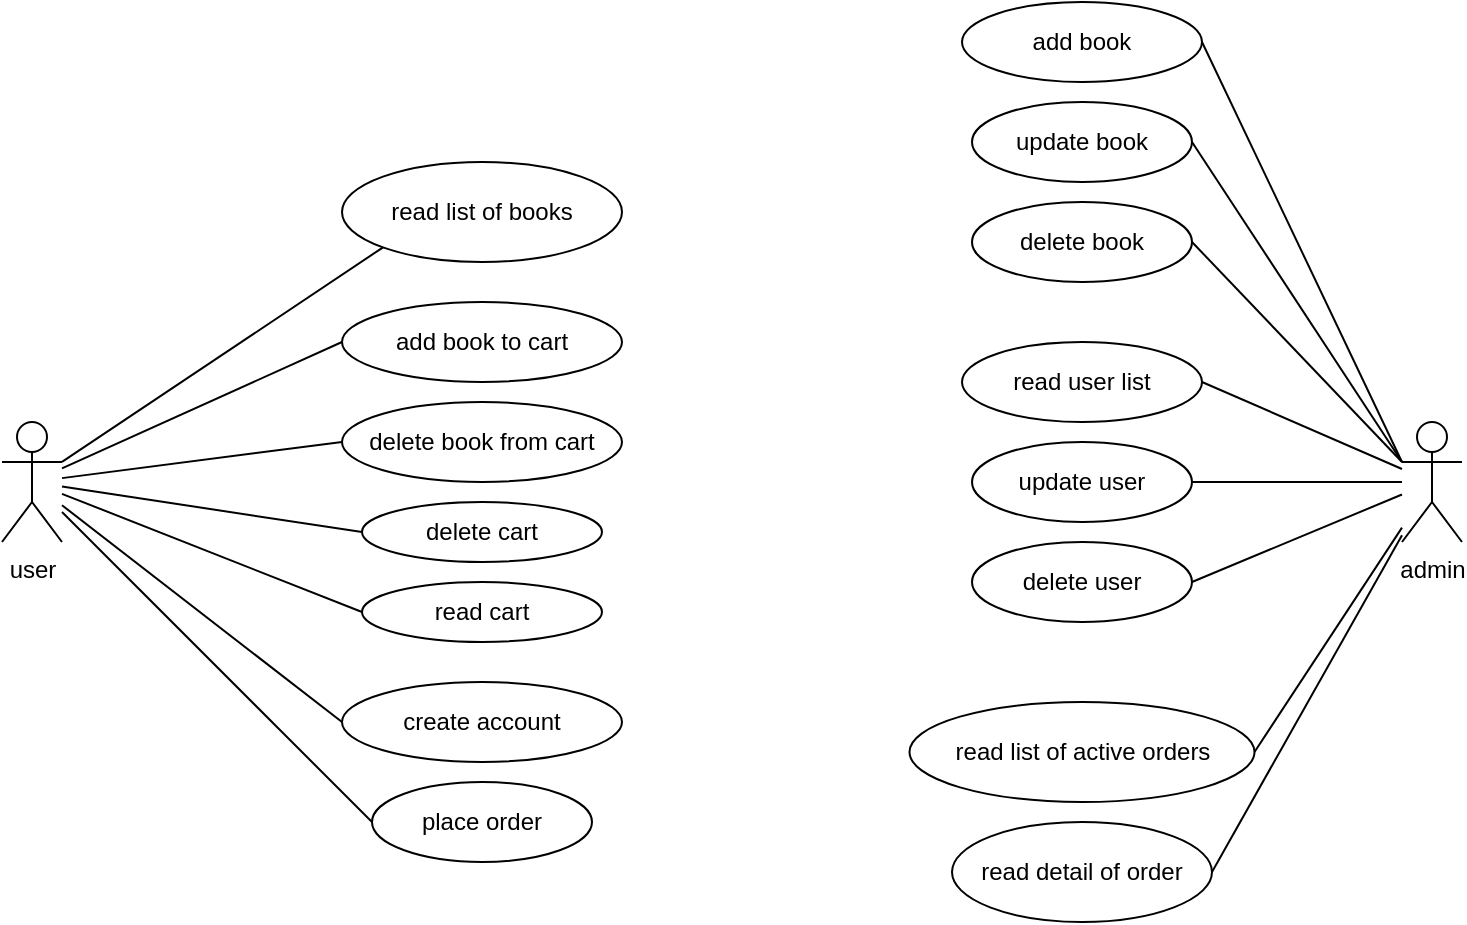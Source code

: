 <mxfile version="17.4.6" type="device" pages="6"><diagram id="p6M3HeZ20Xumou50NNSw" name="use_case"><mxGraphModel dx="964" dy="561" grid="1" gridSize="10" guides="1" tooltips="1" connect="1" arrows="1" fold="1" page="1" pageScale="1" pageWidth="827" pageHeight="1169" math="0" shadow="0"><root><mxCell id="0"/><mxCell id="1" parent="0"/><mxCell id="8j7JJ-SvfDeieT8oHg_x-1" value="user" style="shape=umlActor;verticalLabelPosition=bottom;verticalAlign=top;html=1;outlineConnect=0;" parent="1" vertex="1"><mxGeometry x="50" y="290" width="30" height="60" as="geometry"/></mxCell><mxCell id="8j7JJ-SvfDeieT8oHg_x-2" value="read list of books" style="ellipse;whiteSpace=wrap;html=1;" parent="1" vertex="1"><mxGeometry x="220" y="160" width="140" height="50" as="geometry"/></mxCell><mxCell id="8j7JJ-SvfDeieT8oHg_x-3" value="add book to cart" style="ellipse;whiteSpace=wrap;html=1;" parent="1" vertex="1"><mxGeometry x="220" y="230" width="140" height="40" as="geometry"/></mxCell><mxCell id="8j7JJ-SvfDeieT8oHg_x-4" value="delete book from cart" style="ellipse;whiteSpace=wrap;html=1;" parent="1" vertex="1"><mxGeometry x="220" y="280" width="140" height="40" as="geometry"/></mxCell><mxCell id="8j7JJ-SvfDeieT8oHg_x-5" value="read cart" style="ellipse;whiteSpace=wrap;html=1;" parent="1" vertex="1"><mxGeometry x="230" y="370" width="120" height="30" as="geometry"/></mxCell><mxCell id="8j7JJ-SvfDeieT8oHg_x-6" value="create account" style="ellipse;whiteSpace=wrap;html=1;" parent="1" vertex="1"><mxGeometry x="220" y="420" width="140" height="40" as="geometry"/></mxCell><mxCell id="8j7JJ-SvfDeieT8oHg_x-7" value="place order" style="ellipse;whiteSpace=wrap;html=1;" parent="1" vertex="1"><mxGeometry x="235" y="470" width="110" height="40" as="geometry"/></mxCell><mxCell id="8j7JJ-SvfDeieT8oHg_x-8" value="admin" style="shape=umlActor;verticalLabelPosition=bottom;verticalAlign=top;html=1;" parent="1" vertex="1"><mxGeometry x="750" y="290" width="30" height="60" as="geometry"/></mxCell><mxCell id="8j7JJ-SvfDeieT8oHg_x-9" value="add book" style="ellipse;whiteSpace=wrap;html=1;" parent="1" vertex="1"><mxGeometry x="530" y="80" width="120" height="40" as="geometry"/></mxCell><mxCell id="8j7JJ-SvfDeieT8oHg_x-10" value="update book" style="ellipse;whiteSpace=wrap;html=1;" parent="1" vertex="1"><mxGeometry x="535" y="130" width="110" height="40" as="geometry"/></mxCell><mxCell id="8j7JJ-SvfDeieT8oHg_x-11" value="delete book" style="ellipse;whiteSpace=wrap;html=1;" parent="1" vertex="1"><mxGeometry x="535" y="180" width="110" height="40" as="geometry"/></mxCell><mxCell id="8j7JJ-SvfDeieT8oHg_x-12" value="read user list" style="ellipse;whiteSpace=wrap;html=1;" parent="1" vertex="1"><mxGeometry x="530" y="250" width="120" height="40" as="geometry"/></mxCell><mxCell id="8j7JJ-SvfDeieT8oHg_x-13" value="update user" style="ellipse;whiteSpace=wrap;html=1;" parent="1" vertex="1"><mxGeometry x="535" y="300" width="110" height="40" as="geometry"/></mxCell><mxCell id="8j7JJ-SvfDeieT8oHg_x-14" value="delete user" style="ellipse;whiteSpace=wrap;html=1;" parent="1" vertex="1"><mxGeometry x="535" y="350" width="110" height="40" as="geometry"/></mxCell><mxCell id="8j7JJ-SvfDeieT8oHg_x-15" value="read list of active orders" style="ellipse;whiteSpace=wrap;html=1;" parent="1" vertex="1"><mxGeometry x="503.75" y="430" width="172.5" height="50" as="geometry"/></mxCell><mxCell id="8j7JJ-SvfDeieT8oHg_x-16" value="read detail of order" style="ellipse;whiteSpace=wrap;html=1;" parent="1" vertex="1"><mxGeometry x="525" y="490" width="130" height="50" as="geometry"/></mxCell><mxCell id="8j7JJ-SvfDeieT8oHg_x-17" value="" style="endArrow=none;html=1;rounded=0;entryX=0;entryY=1;entryDx=0;entryDy=0;" parent="1" source="8j7JJ-SvfDeieT8oHg_x-1" target="8j7JJ-SvfDeieT8oHg_x-2" edge="1"><mxGeometry width="50" height="50" relative="1" as="geometry"><mxPoint x="60" y="310" as="sourcePoint"/><mxPoint x="110" y="260" as="targetPoint"/></mxGeometry></mxCell><mxCell id="8j7JJ-SvfDeieT8oHg_x-18" value="" style="endArrow=none;html=1;rounded=0;entryX=0;entryY=0.5;entryDx=0;entryDy=0;" parent="1" source="8j7JJ-SvfDeieT8oHg_x-1" target="8j7JJ-SvfDeieT8oHg_x-3" edge="1"><mxGeometry width="50" height="50" relative="1" as="geometry"><mxPoint x="390" y="300" as="sourcePoint"/><mxPoint x="440" y="250" as="targetPoint"/></mxGeometry></mxCell><mxCell id="8j7JJ-SvfDeieT8oHg_x-19" value="" style="endArrow=none;html=1;rounded=0;entryX=0;entryY=0.5;entryDx=0;entryDy=0;" parent="1" source="8j7JJ-SvfDeieT8oHg_x-1" target="8j7JJ-SvfDeieT8oHg_x-4" edge="1"><mxGeometry width="50" height="50" relative="1" as="geometry"><mxPoint x="390" y="300" as="sourcePoint"/><mxPoint x="440" y="250" as="targetPoint"/></mxGeometry></mxCell><mxCell id="8j7JJ-SvfDeieT8oHg_x-20" value="" style="endArrow=none;html=1;rounded=0;exitX=0;exitY=0.5;exitDx=0;exitDy=0;" parent="1" source="8j7JJ-SvfDeieT8oHg_x-5" target="8j7JJ-SvfDeieT8oHg_x-1" edge="1"><mxGeometry width="50" height="50" relative="1" as="geometry"><mxPoint x="390" y="300" as="sourcePoint"/><mxPoint x="440" y="250" as="targetPoint"/></mxGeometry></mxCell><mxCell id="8j7JJ-SvfDeieT8oHg_x-21" value="" style="endArrow=none;html=1;rounded=0;entryX=0;entryY=0.5;entryDx=0;entryDy=0;" parent="1" source="8j7JJ-SvfDeieT8oHg_x-1" target="8j7JJ-SvfDeieT8oHg_x-6" edge="1"><mxGeometry width="50" height="50" relative="1" as="geometry"><mxPoint x="390" y="300" as="sourcePoint"/><mxPoint x="440" y="250" as="targetPoint"/></mxGeometry></mxCell><mxCell id="8j7JJ-SvfDeieT8oHg_x-22" value="" style="endArrow=none;html=1;rounded=0;exitX=0;exitY=0.5;exitDx=0;exitDy=0;" parent="1" source="8j7JJ-SvfDeieT8oHg_x-7" target="8j7JJ-SvfDeieT8oHg_x-1" edge="1"><mxGeometry width="50" height="50" relative="1" as="geometry"><mxPoint x="390" y="300" as="sourcePoint"/><mxPoint x="440" y="250" as="targetPoint"/></mxGeometry></mxCell><mxCell id="8j7JJ-SvfDeieT8oHg_x-23" value="" style="endArrow=none;html=1;rounded=0;entryX=1;entryY=0.5;entryDx=0;entryDy=0;exitX=0;exitY=0.333;exitDx=0;exitDy=0;exitPerimeter=0;" parent="1" source="8j7JJ-SvfDeieT8oHg_x-8" target="8j7JJ-SvfDeieT8oHg_x-9" edge="1"><mxGeometry width="50" height="50" relative="1" as="geometry"><mxPoint x="390" y="300" as="sourcePoint"/><mxPoint x="440" y="250" as="targetPoint"/></mxGeometry></mxCell><mxCell id="8j7JJ-SvfDeieT8oHg_x-24" value="" style="endArrow=none;html=1;rounded=0;entryX=1;entryY=0.5;entryDx=0;entryDy=0;" parent="1" target="8j7JJ-SvfDeieT8oHg_x-10" edge="1"><mxGeometry width="50" height="50" relative="1" as="geometry"><mxPoint x="750" y="310" as="sourcePoint"/><mxPoint x="440" y="250" as="targetPoint"/></mxGeometry></mxCell><mxCell id="8j7JJ-SvfDeieT8oHg_x-25" value="" style="endArrow=none;html=1;rounded=0;entryX=1;entryY=0.5;entryDx=0;entryDy=0;exitX=0;exitY=0.333;exitDx=0;exitDy=0;exitPerimeter=0;" parent="1" source="8j7JJ-SvfDeieT8oHg_x-8" target="8j7JJ-SvfDeieT8oHg_x-11" edge="1"><mxGeometry width="50" height="50" relative="1" as="geometry"><mxPoint x="390" y="300" as="sourcePoint"/><mxPoint x="440" y="250" as="targetPoint"/></mxGeometry></mxCell><mxCell id="8j7JJ-SvfDeieT8oHg_x-26" value="" style="endArrow=none;html=1;rounded=0;entryX=1;entryY=0.5;entryDx=0;entryDy=0;" parent="1" source="8j7JJ-SvfDeieT8oHg_x-8" target="8j7JJ-SvfDeieT8oHg_x-12" edge="1"><mxGeometry width="50" height="50" relative="1" as="geometry"><mxPoint x="390" y="300" as="sourcePoint"/><mxPoint x="440" y="250" as="targetPoint"/></mxGeometry></mxCell><mxCell id="8j7JJ-SvfDeieT8oHg_x-27" value="" style="endArrow=none;html=1;rounded=0;" parent="1" source="8j7JJ-SvfDeieT8oHg_x-8" target="8j7JJ-SvfDeieT8oHg_x-13" edge="1"><mxGeometry width="50" height="50" relative="1" as="geometry"><mxPoint x="390" y="300" as="sourcePoint"/><mxPoint x="440" y="250" as="targetPoint"/></mxGeometry></mxCell><mxCell id="8j7JJ-SvfDeieT8oHg_x-28" value="" style="endArrow=none;html=1;rounded=0;entryX=1;entryY=0.5;entryDx=0;entryDy=0;" parent="1" source="8j7JJ-SvfDeieT8oHg_x-8" target="8j7JJ-SvfDeieT8oHg_x-14" edge="1"><mxGeometry width="50" height="50" relative="1" as="geometry"><mxPoint x="390" y="300" as="sourcePoint"/><mxPoint x="440" y="250" as="targetPoint"/></mxGeometry></mxCell><mxCell id="8j7JJ-SvfDeieT8oHg_x-29" value="" style="endArrow=none;html=1;rounded=0;entryX=1;entryY=0.5;entryDx=0;entryDy=0;" parent="1" source="8j7JJ-SvfDeieT8oHg_x-8" target="8j7JJ-SvfDeieT8oHg_x-15" edge="1"><mxGeometry width="50" height="50" relative="1" as="geometry"><mxPoint x="390" y="300" as="sourcePoint"/><mxPoint x="440" y="250" as="targetPoint"/></mxGeometry></mxCell><mxCell id="8j7JJ-SvfDeieT8oHg_x-30" value="" style="endArrow=none;html=1;rounded=0;entryX=1;entryY=0.5;entryDx=0;entryDy=0;" parent="1" source="8j7JJ-SvfDeieT8oHg_x-8" target="8j7JJ-SvfDeieT8oHg_x-16" edge="1"><mxGeometry width="50" height="50" relative="1" as="geometry"><mxPoint x="390" y="300" as="sourcePoint"/><mxPoint x="440" y="250" as="targetPoint"/></mxGeometry></mxCell><mxCell id="8j7JJ-SvfDeieT8oHg_x-31" value="delete cart" style="ellipse;whiteSpace=wrap;html=1;" parent="1" vertex="1"><mxGeometry x="230" y="330" width="120" height="30" as="geometry"/></mxCell><mxCell id="8j7JJ-SvfDeieT8oHg_x-32" value="" style="endArrow=none;html=1;rounded=0;entryX=0;entryY=0.5;entryDx=0;entryDy=0;" parent="1" source="8j7JJ-SvfDeieT8oHg_x-1" target="8j7JJ-SvfDeieT8oHg_x-31" edge="1"><mxGeometry width="50" height="50" relative="1" as="geometry"><mxPoint x="100" y="440" as="sourcePoint"/><mxPoint x="440" y="350" as="targetPoint"/></mxGeometry></mxCell></root></mxGraphModel></diagram><diagram name="class_diag" id="hWx5HIGAb-r0LN3btVOT"><mxGraphModel dx="964" dy="1730" grid="1" gridSize="10" guides="1" tooltips="1" connect="1" arrows="1" fold="1" page="1" pageScale="1" pageWidth="827" pageHeight="1169" math="0" shadow="0"><root><mxCell id="0"/><mxCell id="1" parent="0"/><mxCell id="a4p7WbXrl9EhL-1Z1xq6-1" value="User" style="swimlane;fontStyle=1;align=center;verticalAlign=top;childLayout=stackLayout;horizontal=1;startSize=26;horizontalStack=0;resizeParent=1;resizeParentMax=0;resizeLast=0;collapsible=1;marginBottom=0;" parent="1" vertex="1"><mxGeometry x="70" y="610" width="160" height="210" as="geometry"/></mxCell><mxCell id="a4p7WbXrl9EhL-1Z1xq6-2" value="- idUser : int&#10;- login : String&#10;- password : String&#10;- name : String&#10;- firstName : String&#10;- email : String&#10;- tel : String&#10;- address : String" style="text;strokeColor=none;fillColor=none;align=left;verticalAlign=top;spacingLeft=4;spacingRight=4;overflow=hidden;rotatable=0;points=[[0,0.5],[1,0.5]];portConstraint=eastwest;" parent="a4p7WbXrl9EhL-1Z1xq6-1" vertex="1"><mxGeometry y="26" width="160" height="124" as="geometry"/></mxCell><mxCell id="a4p7WbXrl9EhL-1Z1xq6-3" value="" style="line;strokeWidth=1;fillColor=none;align=left;verticalAlign=middle;spacingTop=-1;spacingLeft=3;spacingRight=3;rotatable=0;labelPosition=right;points=[];portConstraint=eastwest;" parent="a4p7WbXrl9EhL-1Z1xq6-1" vertex="1"><mxGeometry y="150" width="160" height="8" as="geometry"/></mxCell><mxCell id="a4p7WbXrl9EhL-1Z1xq6-4" value="+ constructors&#10;+ getter &amp; setter&#10;+ toString()" style="text;strokeColor=none;fillColor=none;align=left;verticalAlign=top;spacingLeft=4;spacingRight=4;overflow=hidden;rotatable=0;points=[[0,0.5],[1,0.5]];portConstraint=eastwest;" parent="a4p7WbXrl9EhL-1Z1xq6-1" vertex="1"><mxGeometry y="158" width="160" height="52" as="geometry"/></mxCell><mxCell id="a4p7WbXrl9EhL-1Z1xq6-5" value="Book" style="swimlane;fontStyle=1;align=center;verticalAlign=top;childLayout=stackLayout;horizontal=1;startSize=26;horizontalStack=0;resizeParent=1;resizeParentMax=0;resizeLast=0;collapsible=1;marginBottom=0;" parent="1" vertex="1"><mxGeometry x="610" y="270" width="160" height="208" as="geometry"/></mxCell><mxCell id="a4p7WbXrl9EhL-1Z1xq6-6" value="- idBook : int&#10;- author : String&#10;- name : String&#10;- price : double&#10;- idCat1 : int&#10;- idCat2 : int&#10;- idCat3 : int" style="text;strokeColor=none;fillColor=none;align=left;verticalAlign=top;spacingLeft=4;spacingRight=4;overflow=hidden;rotatable=0;points=[[0,0.5],[1,0.5]];portConstraint=eastwest;" parent="a4p7WbXrl9EhL-1Z1xq6-5" vertex="1"><mxGeometry y="26" width="160" height="114" as="geometry"/></mxCell><mxCell id="a4p7WbXrl9EhL-1Z1xq6-7" value="" style="line;strokeWidth=1;fillColor=none;align=left;verticalAlign=middle;spacingTop=-1;spacingLeft=3;spacingRight=3;rotatable=0;labelPosition=right;points=[];portConstraint=eastwest;" parent="a4p7WbXrl9EhL-1Z1xq6-5" vertex="1"><mxGeometry y="140" width="160" height="8" as="geometry"/></mxCell><mxCell id="a4p7WbXrl9EhL-1Z1xq6-8" value="+ constructors&#10;+ getter &amp; setter&#10;+ toString()" style="text;strokeColor=none;fillColor=none;align=left;verticalAlign=top;spacingLeft=4;spacingRight=4;overflow=hidden;rotatable=0;points=[[0,0.5],[1,0.5]];portConstraint=eastwest;" parent="a4p7WbXrl9EhL-1Z1xq6-5" vertex="1"><mxGeometry y="148" width="160" height="60" as="geometry"/></mxCell><mxCell id="a4p7WbXrl9EhL-1Z1xq6-9" value="Order" style="swimlane;fontStyle=1;align=center;verticalAlign=top;childLayout=stackLayout;horizontal=1;startSize=26;horizontalStack=0;resizeParent=1;resizeParentMax=0;resizeLast=0;collapsible=1;marginBottom=0;" parent="1" vertex="1"><mxGeometry x="40" y="90" width="160" height="170" as="geometry"/></mxCell><mxCell id="a4p7WbXrl9EhL-1Z1xq6-10" value="- idOrder : int&#10;- amount : double&#10;- date : date&#10;- idUser : int" style="text;strokeColor=none;fillColor=none;align=left;verticalAlign=top;spacingLeft=4;spacingRight=4;overflow=hidden;rotatable=0;points=[[0,0.5],[1,0.5]];portConstraint=eastwest;" parent="a4p7WbXrl9EhL-1Z1xq6-9" vertex="1"><mxGeometry y="26" width="160" height="74" as="geometry"/></mxCell><mxCell id="a4p7WbXrl9EhL-1Z1xq6-11" value="" style="line;strokeWidth=1;fillColor=none;align=left;verticalAlign=middle;spacingTop=-1;spacingLeft=3;spacingRight=3;rotatable=0;labelPosition=right;points=[];portConstraint=eastwest;" parent="a4p7WbXrl9EhL-1Z1xq6-9" vertex="1"><mxGeometry y="100" width="160" height="8" as="geometry"/></mxCell><mxCell id="a4p7WbXrl9EhL-1Z1xq6-12" value="+ constructors&#10;+ getter &amp; setter&#10;+ toString()" style="text;strokeColor=none;fillColor=none;align=left;verticalAlign=top;spacingLeft=4;spacingRight=4;overflow=hidden;rotatable=0;points=[[0,0.5],[1,0.5]];portConstraint=eastwest;" parent="a4p7WbXrl9EhL-1Z1xq6-9" vertex="1"><mxGeometry y="108" width="160" height="62" as="geometry"/></mxCell><mxCell id="a4p7WbXrl9EhL-1Z1xq6-13" value="Category" style="swimlane;fontStyle=1;align=center;verticalAlign=top;childLayout=stackLayout;horizontal=1;startSize=26;horizontalStack=0;resizeParent=1;resizeParentMax=0;resizeLast=0;collapsible=1;marginBottom=0;" parent="1" vertex="1"><mxGeometry x="590" y="-48" width="160" height="138" as="geometry"/></mxCell><mxCell id="a4p7WbXrl9EhL-1Z1xq6-14" value="- idCat : int&#10;- name : String" style="text;strokeColor=none;fillColor=none;align=left;verticalAlign=top;spacingLeft=4;spacingRight=4;overflow=hidden;rotatable=0;points=[[0,0.5],[1,0.5]];portConstraint=eastwest;" parent="a4p7WbXrl9EhL-1Z1xq6-13" vertex="1"><mxGeometry y="26" width="160" height="54" as="geometry"/></mxCell><mxCell id="a4p7WbXrl9EhL-1Z1xq6-15" value="" style="line;strokeWidth=1;fillColor=none;align=left;verticalAlign=middle;spacingTop=-1;spacingLeft=3;spacingRight=3;rotatable=0;labelPosition=right;points=[];portConstraint=eastwest;" parent="a4p7WbXrl9EhL-1Z1xq6-13" vertex="1"><mxGeometry y="80" width="160" height="8" as="geometry"/></mxCell><mxCell id="a4p7WbXrl9EhL-1Z1xq6-16" value="+ constructors&#10;+ getter &amp; setter&#10;+ toString()" style="text;strokeColor=none;fillColor=none;align=left;verticalAlign=top;spacingLeft=4;spacingRight=4;overflow=hidden;rotatable=0;points=[[0,0.5],[1,0.5]];portConstraint=eastwest;" parent="a4p7WbXrl9EhL-1Z1xq6-13" vertex="1"><mxGeometry y="88" width="160" height="50" as="geometry"/></mxCell><mxCell id="a4p7WbXrl9EhL-1Z1xq6-18" value="BookShopImpl" style="swimlane;fontStyle=1;align=center;verticalAlign=top;childLayout=stackLayout;horizontal=1;startSize=26;horizontalStack=0;resizeParent=1;resizeParentMax=0;resizeLast=0;collapsible=1;marginBottom=0;" parent="1" vertex="1"><mxGeometry x="510" y="563" width="290" height="270" as="geometry"/></mxCell><mxCell id="a4p7WbXrl9EhL-1Z1xq6-19" value="- cart : HashMap&lt;Integer, Book&gt; &#10;- BookDao :  Dao&lt;Book&gt;&#10;- userDao : Dao&lt;User&gt;&#10;- categoryDao : Dao&lt;Category&gt;&#10;- orderDao : Dao&lt;Order&gt;" style="text;strokeColor=none;fillColor=none;align=left;verticalAlign=top;spacingLeft=4;spacingRight=4;overflow=hidden;rotatable=0;points=[[0,0.5],[1,0.5]];portConstraint=eastwest;" parent="a4p7WbXrl9EhL-1Z1xq6-18" vertex="1"><mxGeometry y="26" width="290" height="84" as="geometry"/></mxCell><mxCell id="a4p7WbXrl9EhL-1Z1xq6-20" value="" style="line;strokeWidth=1;fillColor=none;align=left;verticalAlign=middle;spacingTop=-1;spacingLeft=3;spacingRight=3;rotatable=0;labelPosition=right;points=[];portConstraint=eastwest;" parent="a4p7WbXrl9EhL-1Z1xq6-18" vertex="1"><mxGeometry y="110" width="290" height="8" as="geometry"/></mxCell><mxCell id="a4p7WbXrl9EhL-1Z1xq6-21" value="+ addToCart(Book book) : void&#10;+ removeFromCart(int id) : void&#10;+ pay(int idUser) : boolean&#10;+ getCart() : ArrayList&lt;Book&gt;&#10;+ readBooks() : ArrayList&lt;Book&gt;&#10;+ getBookById(int id) : Book&#10;+ readCategories() : ArrayList&lt;Category&gt;&#10;+ readBooksByCatId(int idCat) : ArrayList&lt;Book&gt;&#10;&#10;" style="text;strokeColor=none;fillColor=none;align=left;verticalAlign=top;spacingLeft=4;spacingRight=4;overflow=hidden;rotatable=0;points=[[0,0.5],[1,0.5]];portConstraint=eastwest;" parent="a4p7WbXrl9EhL-1Z1xq6-18" vertex="1"><mxGeometry y="118" width="290" height="152" as="geometry"/></mxCell><mxCell id="a4p7WbXrl9EhL-1Z1xq6-22" value="Admin" style="swimlane;fontStyle=1;align=center;verticalAlign=top;childLayout=stackLayout;horizontal=1;startSize=26;horizontalStack=0;resizeParent=1;resizeParentMax=0;resizeLast=0;collapsible=1;marginBottom=0;" parent="1" vertex="1"><mxGeometry x="230" y="380" width="160" height="130" as="geometry"/></mxCell><mxCell id="a4p7WbXrl9EhL-1Z1xq6-23" value="(field)" style="text;strokeColor=none;fillColor=none;align=left;verticalAlign=top;spacingLeft=4;spacingRight=4;overflow=hidden;rotatable=0;points=[[0,0.5],[1,0.5]];portConstraint=eastwest;" parent="a4p7WbXrl9EhL-1Z1xq6-22" vertex="1"><mxGeometry y="26" width="160" height="34" as="geometry"/></mxCell><mxCell id="a4p7WbXrl9EhL-1Z1xq6-24" value="" style="line;strokeWidth=1;fillColor=none;align=left;verticalAlign=middle;spacingTop=-1;spacingLeft=3;spacingRight=3;rotatable=0;labelPosition=right;points=[];portConstraint=eastwest;" parent="a4p7WbXrl9EhL-1Z1xq6-22" vertex="1"><mxGeometry y="60" width="160" height="8" as="geometry"/></mxCell><mxCell id="a4p7WbXrl9EhL-1Z1xq6-25" value="+ constructors&#10;+ getter &amp; setter&#10;+ toString()" style="text;strokeColor=none;fillColor=none;align=left;verticalAlign=top;spacingLeft=4;spacingRight=4;overflow=hidden;rotatable=0;points=[[0,0.5],[1,0.5]];portConstraint=eastwest;" parent="a4p7WbXrl9EhL-1Z1xq6-22" vertex="1"><mxGeometry y="68" width="160" height="62" as="geometry"/></mxCell><mxCell id="a4p7WbXrl9EhL-1Z1xq6-30" value="OrderDetail" style="swimlane;fontStyle=1;align=center;verticalAlign=top;childLayout=stackLayout;horizontal=1;startSize=26;horizontalStack=0;resizeParent=1;resizeParentMax=0;resizeLast=0;collapsible=1;marginBottom=0;" parent="1" vertex="1"><mxGeometry x="340" y="10" width="160" height="220" as="geometry"/></mxCell><mxCell id="a4p7WbXrl9EhL-1Z1xq6-31" value="- idOrder : int&#10;- idUser : int &#10;- idBook : int&#10;- bookName : String&#10;- qty : int&#10;- date : date&#10;- unitaryPrice : double&#10;- amount : double" style="text;strokeColor=none;fillColor=none;align=left;verticalAlign=top;spacingLeft=4;spacingRight=4;overflow=hidden;rotatable=0;points=[[0,0.5],[1,0.5]];portConstraint=eastwest;" parent="a4p7WbXrl9EhL-1Z1xq6-30" vertex="1"><mxGeometry y="26" width="160" height="134" as="geometry"/></mxCell><mxCell id="a4p7WbXrl9EhL-1Z1xq6-32" value="" style="line;strokeWidth=1;fillColor=none;align=left;verticalAlign=middle;spacingTop=-1;spacingLeft=3;spacingRight=3;rotatable=0;labelPosition=right;points=[];portConstraint=eastwest;" parent="a4p7WbXrl9EhL-1Z1xq6-30" vertex="1"><mxGeometry y="160" width="160" height="8" as="geometry"/></mxCell><mxCell id="a4p7WbXrl9EhL-1Z1xq6-33" value="+ constructors&#10;+ getter &amp; setter&#10;+ toString()" style="text;strokeColor=none;fillColor=none;align=left;verticalAlign=top;spacingLeft=4;spacingRight=4;overflow=hidden;rotatable=0;points=[[0,0.5],[1,0.5]];portConstraint=eastwest;" parent="a4p7WbXrl9EhL-1Z1xq6-30" vertex="1"><mxGeometry y="168" width="160" height="52" as="geometry"/></mxCell><mxCell id="a4p7WbXrl9EhL-1Z1xq6-37" value="" style="endArrow=block;endSize=16;endFill=0;html=1;rounded=0;entryX=0.75;entryY=0;entryDx=0;entryDy=0;exitX=0.58;exitY=1.077;exitDx=0;exitDy=0;exitPerimeter=0;" parent="1" source="a4p7WbXrl9EhL-1Z1xq6-25" target="a4p7WbXrl9EhL-1Z1xq6-1" edge="1"><mxGeometry x="-0.007" y="114" width="160" relative="1" as="geometry"><mxPoint x="350" y="550" as="sourcePoint"/><mxPoint x="490" y="500" as="targetPoint"/><mxPoint as="offset"/></mxGeometry></mxCell><mxCell id="a4p7WbXrl9EhL-1Z1xq6-39" value="" style="endArrow=open;html=1;endSize=12;startArrow=diamondThin;startSize=14;startFill=0;edgeStyle=orthogonalEdgeStyle;rounded=0;exitX=0.507;exitY=1.01;exitDx=0;exitDy=0;exitPerimeter=0;entryX=0.5;entryY=0;entryDx=0;entryDy=0;" parent="1" source="a4p7WbXrl9EhL-1Z1xq6-12" target="a4p7WbXrl9EhL-1Z1xq6-1" edge="1"><mxGeometry x="-0.032" y="139" relative="1" as="geometry"><mxPoint x="120" y="330" as="sourcePoint"/><mxPoint x="160" y="380" as="targetPoint"/><Array as="points"><mxPoint x="121" y="380"/><mxPoint x="150" y="380"/></Array><mxPoint x="139" y="-139" as="offset"/></mxGeometry></mxCell><mxCell id="a4p7WbXrl9EhL-1Z1xq6-40" value="0..n" style="edgeLabel;resizable=0;html=1;align=left;verticalAlign=top;" parent="a4p7WbXrl9EhL-1Z1xq6-39" connectable="0" vertex="1"><mxGeometry x="-1" relative="1" as="geometry"><mxPoint x="9" y="9" as="offset"/></mxGeometry></mxCell><mxCell id="a4p7WbXrl9EhL-1Z1xq6-41" value="1" style="edgeLabel;resizable=0;html=1;align=right;verticalAlign=top;" parent="a4p7WbXrl9EhL-1Z1xq6-39" connectable="0" vertex="1"><mxGeometry x="1" relative="1" as="geometry"><mxPoint x="-10" y="-30" as="offset"/></mxGeometry></mxCell><mxCell id="eRQmLOtUDATyaEr2na_z-2" value="" style="endArrow=open;html=1;endSize=12;startArrow=diamondThin;startSize=14;startFill=0;edgeStyle=orthogonalEdgeStyle;rounded=0;exitX=1.013;exitY=0.605;exitDx=0;exitDy=0;exitPerimeter=0;entryX=0.006;entryY=0.053;entryDx=0;entryDy=0;entryPerimeter=0;" parent="1" source="a4p7WbXrl9EhL-1Z1xq6-2" target="a4p7WbXrl9EhL-1Z1xq6-18" edge="1"><mxGeometry relative="1" as="geometry"><mxPoint x="390" y="754.5" as="sourcePoint"/><mxPoint x="520" y="754.5" as="targetPoint"/></mxGeometry></mxCell><mxCell id="eRQmLOtUDATyaEr2na_z-3" value="0..n" style="edgeLabel;resizable=0;html=1;align=left;verticalAlign=top;" parent="eRQmLOtUDATyaEr2na_z-2" connectable="0" vertex="1"><mxGeometry x="-1" relative="1" as="geometry"/></mxCell><mxCell id="eRQmLOtUDATyaEr2na_z-4" value="1" style="edgeLabel;resizable=0;html=1;align=right;verticalAlign=top;" parent="eRQmLOtUDATyaEr2na_z-2" connectable="0" vertex="1"><mxGeometry x="1" relative="1" as="geometry"><mxPoint x="-11" y="7" as="offset"/></mxGeometry></mxCell><mxCell id="eRQmLOtUDATyaEr2na_z-5" value="" style="endArrow=open;html=1;endSize=12;startArrow=diamondThin;startSize=14;startFill=0;edgeStyle=orthogonalEdgeStyle;rounded=0;exitX=0;exitY=0.063;exitDx=0;exitDy=0;exitPerimeter=0;entryX=1.012;entryY=0.114;entryDx=0;entryDy=0;entryPerimeter=0;" parent="1" source="a4p7WbXrl9EhL-1Z1xq6-30" target="a4p7WbXrl9EhL-1Z1xq6-9" edge="1"><mxGeometry relative="1" as="geometry"><mxPoint x="220" y="300" as="sourcePoint"/><mxPoint x="350" y="300" as="targetPoint"/></mxGeometry></mxCell><mxCell id="eRQmLOtUDATyaEr2na_z-6" value="1" style="edgeLabel;resizable=0;html=1;align=left;verticalAlign=top;" parent="eRQmLOtUDATyaEr2na_z-5" connectable="0" vertex="1"><mxGeometry x="-1" relative="1" as="geometry"><mxPoint x="-20" y="6" as="offset"/></mxGeometry></mxCell><mxCell id="eRQmLOtUDATyaEr2na_z-7" value="1" style="edgeLabel;resizable=0;html=1;align=right;verticalAlign=top;" parent="eRQmLOtUDATyaEr2na_z-5" connectable="0" vertex="1"><mxGeometry x="1" relative="1" as="geometry"><mxPoint x="19" as="offset"/></mxGeometry></mxCell><mxCell id="eRQmLOtUDATyaEr2na_z-8" value="" style="endArrow=open;html=1;endSize=12;startArrow=diamondThin;startSize=14;startFill=0;edgeStyle=orthogonalEdgeStyle;rounded=0;exitX=0.573;exitY=0.988;exitDx=0;exitDy=0;exitPerimeter=0;" parent="1" source="a4p7WbXrl9EhL-1Z1xq6-16" target="a4p7WbXrl9EhL-1Z1xq6-5" edge="1"><mxGeometry relative="1" as="geometry"><mxPoint x="980" y="570" as="sourcePoint"/><mxPoint x="1110" y="570" as="targetPoint"/><Array as="points"><mxPoint x="682" y="230"/><mxPoint x="682" y="230"/></Array></mxGeometry></mxCell><mxCell id="eRQmLOtUDATyaEr2na_z-9" value="0..n" style="edgeLabel;resizable=0;html=1;align=left;verticalAlign=top;" parent="eRQmLOtUDATyaEr2na_z-8" connectable="0" vertex="1"><mxGeometry x="-1" relative="1" as="geometry"><mxPoint x="8" y="13" as="offset"/></mxGeometry></mxCell><mxCell id="eRQmLOtUDATyaEr2na_z-10" value="1" style="edgeLabel;resizable=0;html=1;align=right;verticalAlign=top;" parent="eRQmLOtUDATyaEr2na_z-8" connectable="0" vertex="1"><mxGeometry x="1" relative="1" as="geometry"><mxPoint x="-10" y="-30" as="offset"/></mxGeometry></mxCell><mxCell id="3rodCHIrzTAaYV5a84iL-1" value="" style="endArrow=open;html=1;endSize=12;startArrow=diamondThin;startSize=14;startFill=0;edgeStyle=orthogonalEdgeStyle;rounded=0;exitX=0.008;exitY=0.061;exitDx=0;exitDy=0;exitPerimeter=0;" parent="1" source="a4p7WbXrl9EhL-1Z1xq6-5" target="a4p7WbXrl9EhL-1Z1xq6-12" edge="1"><mxGeometry x="-0.032" y="139" relative="1" as="geometry"><mxPoint x="131.12" y="270.62" as="sourcePoint"/><mxPoint x="170" y="390" as="targetPoint"/><Array as="points"><mxPoint x="170" y="282"/></Array><mxPoint x="139" y="-139" as="offset"/></mxGeometry></mxCell><mxCell id="3rodCHIrzTAaYV5a84iL-2" value="0..n" style="edgeLabel;resizable=0;html=1;align=left;verticalAlign=top;" parent="3rodCHIrzTAaYV5a84iL-1" connectable="0" vertex="1"><mxGeometry x="-1" relative="1" as="geometry"><mxPoint x="-39" y="-30" as="offset"/></mxGeometry></mxCell><mxCell id="3rodCHIrzTAaYV5a84iL-3" value="1" style="edgeLabel;resizable=0;html=1;align=right;verticalAlign=top;" parent="3rodCHIrzTAaYV5a84iL-1" connectable="0" vertex="1"><mxGeometry x="1" relative="1" as="geometry"><mxPoint x="20" y="10" as="offset"/></mxGeometry></mxCell></root></mxGraphModel></diagram><diagram name="seq_diag" id="IUDwsJRXQy4A4uPJ3SbT"><mxGraphModel dx="1038" dy="579" grid="1" gridSize="10" guides="1" tooltips="1" connect="1" arrows="1" fold="1" page="1" pageScale="1" pageWidth="827" pageHeight="1169" math="0" shadow="0"><root><mxCell id="0"/><mxCell id="1" parent="0"/><mxCell id="yoSdWYUa5cGi6zXtCH15-2" value="customer" style="shape=umlLifeline;participant=umlActor;perimeter=lifelinePerimeter;whiteSpace=wrap;html=1;container=1;collapsible=0;recursiveResize=0;verticalAlign=top;spacingTop=36;outlineConnect=0;" parent="1" vertex="1"><mxGeometry x="180" y="40" width="20" height="330" as="geometry"/></mxCell><mxCell id="yoSdWYUa5cGi6zXtCH15-3" value="SI" style="shape=umlLifeline;perimeter=lifelinePerimeter;whiteSpace=wrap;html=1;container=1;collapsible=0;recursiveResize=0;outlineConnect=0;" parent="1" vertex="1"><mxGeometry x="460" y="40" width="100" height="330" as="geometry"/></mxCell><mxCell id="vWcw6luRJFHPvwSUGu76-1" value="" style="html=1;points=[];perimeter=orthogonalPerimeter;" parent="yoSdWYUa5cGi6zXtCH15-3" vertex="1"><mxGeometry x="45" y="80" width="10" height="230" as="geometry"/></mxCell><mxCell id="vWcw6luRJFHPvwSUGu76-4" value="" style="html=1;points=[];perimeter=orthogonalPerimeter;" parent="yoSdWYUa5cGi6zXtCH15-3" vertex="1"><mxGeometry x="55" y="110" width="10" height="40" as="geometry"/></mxCell><mxCell id="vWcw6luRJFHPvwSUGu76-5" value="2. vérification de l'absence d'existence des infos en DB" style="edgeStyle=orthogonalEdgeStyle;html=1;align=left;spacingLeft=2;endArrow=block;rounded=0;entryX=1;entryY=0;" parent="yoSdWYUa5cGi6zXtCH15-3" target="vWcw6luRJFHPvwSUGu76-4" edge="1"><mxGeometry relative="1" as="geometry"><mxPoint x="60" y="90" as="sourcePoint"/><Array as="points"><mxPoint x="90" y="90"/></Array></mxGeometry></mxCell><mxCell id="vWcw6luRJFHPvwSUGu76-9" value="" style="html=1;points=[];perimeter=orthogonalPerimeter;" parent="yoSdWYUa5cGi6zXtCH15-3" vertex="1"><mxGeometry x="55" y="180" width="10" height="40" as="geometry"/></mxCell><mxCell id="vWcw6luRJFHPvwSUGu76-10" value="3. Validation des infos" style="edgeStyle=orthogonalEdgeStyle;html=1;align=left;spacingLeft=2;endArrow=block;rounded=0;entryX=1;entryY=0;" parent="yoSdWYUa5cGi6zXtCH15-3" target="vWcw6luRJFHPvwSUGu76-9" edge="1"><mxGeometry relative="1" as="geometry"><mxPoint x="60" y="160" as="sourcePoint"/><Array as="points"><mxPoint x="90" y="160"/></Array></mxGeometry></mxCell><mxCell id="vWcw6luRJFHPvwSUGu76-11" value="" style="html=1;points=[];perimeter=orthogonalPerimeter;" parent="yoSdWYUa5cGi6zXtCH15-3" vertex="1"><mxGeometry x="55" y="260" width="10" height="40" as="geometry"/></mxCell><mxCell id="vWcw6luRJFHPvwSUGu76-12" value="4. Création du compte" style="edgeStyle=orthogonalEdgeStyle;html=1;align=left;spacingLeft=2;endArrow=block;rounded=0;entryX=1;entryY=0;" parent="yoSdWYUa5cGi6zXtCH15-3" target="vWcw6luRJFHPvwSUGu76-11" edge="1"><mxGeometry relative="1" as="geometry"><mxPoint x="60" y="240" as="sourcePoint"/><Array as="points"><mxPoint x="90" y="240"/></Array></mxGeometry></mxCell><mxCell id="vWcw6luRJFHPvwSUGu76-2" value="1. Création du compte" style="html=1;verticalAlign=bottom;endArrow=block;entryX=0;entryY=0;rounded=0;" parent="1" source="yoSdWYUa5cGi6zXtCH15-2" target="vWcw6luRJFHPvwSUGu76-1" edge="1"><mxGeometry relative="1" as="geometry"><mxPoint x="440" y="120" as="sourcePoint"/></mxGeometry></mxCell><mxCell id="vWcw6luRJFHPvwSUGu76-3" value="5. Le compte a bien été créé" style="html=1;verticalAlign=bottom;endArrow=open;dashed=1;endSize=8;exitX=0;exitY=0.95;rounded=0;" parent="1" source="vWcw6luRJFHPvwSUGu76-1" target="yoSdWYUa5cGi6zXtCH15-2" edge="1"><mxGeometry relative="1" as="geometry"><mxPoint x="440" y="196" as="targetPoint"/></mxGeometry></mxCell><mxCell id="vWcw6luRJFHPvwSUGu76-13" value="customer" style="shape=umlLifeline;participant=umlActor;perimeter=lifelinePerimeter;whiteSpace=wrap;html=1;container=1;collapsible=0;recursiveResize=0;verticalAlign=top;spacingTop=36;outlineConnect=0;" parent="1" vertex="1"><mxGeometry x="190" y="480" width="20" height="630" as="geometry"/></mxCell><mxCell id="vWcw6luRJFHPvwSUGu76-14" value="SI" style="shape=umlLifeline;perimeter=lifelinePerimeter;whiteSpace=wrap;html=1;container=1;collapsible=0;recursiveResize=0;outlineConnect=0;" parent="1" vertex="1"><mxGeometry x="470" y="480" width="100" height="630" as="geometry"/></mxCell><mxCell id="vWcw6luRJFHPvwSUGu76-15" value="" style="html=1;points=[];perimeter=orthogonalPerimeter;" parent="vWcw6luRJFHPvwSUGu76-14" vertex="1"><mxGeometry x="45" y="80" width="10" height="70" as="geometry"/></mxCell><mxCell id="qpG7jGR4XMT0fUyPr6Fu-7" value="" style="html=1;points=[];perimeter=orthogonalPerimeter;" parent="vWcw6luRJFHPvwSUGu76-14" vertex="1"><mxGeometry x="55" y="100" width="10" height="40" as="geometry"/></mxCell><mxCell id="qpG7jGR4XMT0fUyPr6Fu-8" value="2. Récupère les infos du panier" style="edgeStyle=orthogonalEdgeStyle;html=1;align=left;spacingLeft=2;endArrow=block;rounded=0;entryX=1;entryY=0;" parent="vWcw6luRJFHPvwSUGu76-14" target="qpG7jGR4XMT0fUyPr6Fu-7" edge="1"><mxGeometry relative="1" as="geometry"><mxPoint x="60" y="80" as="sourcePoint"/><Array as="points"><mxPoint x="90" y="80"/></Array></mxGeometry></mxCell><mxCell id="qpG7jGR4XMT0fUyPr6Fu-9" value="" style="html=1;points=[];perimeter=orthogonalPerimeter;" parent="vWcw6luRJFHPvwSUGu76-14" vertex="1"><mxGeometry x="45" y="190" width="10" height="50" as="geometry"/></mxCell><mxCell id="qpG7jGR4XMT0fUyPr6Fu-14" value="" style="html=1;points=[];perimeter=orthogonalPerimeter;" parent="vWcw6luRJFHPvwSUGu76-14" vertex="1"><mxGeometry x="45" y="270" width="10" height="80" as="geometry"/></mxCell><mxCell id="qpG7jGR4XMT0fUyPr6Fu-20" value="" style="html=1;points=[];perimeter=orthogonalPerimeter;" parent="vWcw6luRJFHPvwSUGu76-14" vertex="1"><mxGeometry x="45" y="380" width="10" height="250" as="geometry"/></mxCell><mxCell id="qpG7jGR4XMT0fUyPr6Fu-23" value="" style="html=1;points=[];perimeter=orthogonalPerimeter;" parent="vWcw6luRJFHPvwSUGu76-14" vertex="1"><mxGeometry x="55" y="400" width="10" height="40" as="geometry"/></mxCell><mxCell id="qpG7jGR4XMT0fUyPr6Fu-24" value="11. Vérification des informations de paiement" style="edgeStyle=orthogonalEdgeStyle;html=1;align=left;spacingLeft=2;endArrow=block;rounded=0;entryX=1;entryY=0;" parent="vWcw6luRJFHPvwSUGu76-14" target="qpG7jGR4XMT0fUyPr6Fu-23" edge="1"><mxGeometry relative="1" as="geometry"><mxPoint x="60" y="380" as="sourcePoint"/><Array as="points"><mxPoint x="90" y="380"/></Array></mxGeometry></mxCell><mxCell id="qpG7jGR4XMT0fUyPr6Fu-28" value="" style="html=1;points=[];perimeter=orthogonalPerimeter;" parent="vWcw6luRJFHPvwSUGu76-14" vertex="1"><mxGeometry x="55" y="580" width="10" height="40" as="geometry"/></mxCell><mxCell id="qpG7jGR4XMT0fUyPr6Fu-29" value="14. Suppression du panier" style="edgeStyle=orthogonalEdgeStyle;html=1;align=left;spacingLeft=2;endArrow=block;rounded=0;entryX=1;entryY=0;" parent="vWcw6luRJFHPvwSUGu76-14" target="qpG7jGR4XMT0fUyPr6Fu-28" edge="1"><mxGeometry x="0.067" y="20" relative="1" as="geometry"><mxPoint x="60" y="560" as="sourcePoint"/><Array as="points"><mxPoint x="90" y="560"/></Array><mxPoint as="offset"/></mxGeometry></mxCell><mxCell id="vWcw6luRJFHPvwSUGu76-22" value="1. Sélectionne le panier" style="html=1;verticalAlign=bottom;endArrow=block;entryX=0;entryY=0;rounded=0;" parent="1" source="vWcw6luRJFHPvwSUGu76-13" target="vWcw6luRJFHPvwSUGu76-15" edge="1"><mxGeometry relative="1" as="geometry"><mxPoint x="450" y="560" as="sourcePoint"/></mxGeometry></mxCell><mxCell id="vWcw6luRJFHPvwSUGu76-23" value="3. Affiche le panier" style="html=1;verticalAlign=bottom;endArrow=open;dashed=1;endSize=8;exitX=0;exitY=0.95;rounded=0;" parent="1" source="vWcw6luRJFHPvwSUGu76-15" target="vWcw6luRJFHPvwSUGu76-13" edge="1"><mxGeometry relative="1" as="geometry"><mxPoint x="450" y="636" as="targetPoint"/></mxGeometry></mxCell><mxCell id="qpG7jGR4XMT0fUyPr6Fu-1" value="Diagramme de séquence de la création d'un compte par l'utilisateur" style="shape=note;size=20;whiteSpace=wrap;html=1;" parent="1" vertex="1"><mxGeometry x="30" y="155" width="100" height="100" as="geometry"/></mxCell><mxCell id="qpG7jGR4XMT0fUyPr6Fu-2" value="Diagramme de séquence d'un utilisateur qui passe commande" style="shape=note;size=20;whiteSpace=wrap;html=1;" parent="1" vertex="1"><mxGeometry x="30" y="745" width="100" height="100" as="geometry"/></mxCell><mxCell id="qpG7jGR4XMT0fUyPr6Fu-3" value="DB" style="shape=umlLifeline;perimeter=lifelinePerimeter;whiteSpace=wrap;html=1;container=1;collapsible=0;recursiveResize=0;outlineConnect=0;" parent="1" vertex="1"><mxGeometry x="760" y="480" width="100" height="630" as="geometry"/></mxCell><mxCell id="qpG7jGR4XMT0fUyPr6Fu-17" value="" style="html=1;points=[];perimeter=orthogonalPerimeter;" parent="qpG7jGR4XMT0fUyPr6Fu-3" vertex="1"><mxGeometry x="45" y="270" width="10" height="80" as="geometry"/></mxCell><mxCell id="qpG7jGR4XMT0fUyPr6Fu-25" value="" style="html=1;points=[];perimeter=orthogonalPerimeter;" parent="qpG7jGR4XMT0fUyPr6Fu-3" vertex="1"><mxGeometry x="45" y="460" width="10" height="80" as="geometry"/></mxCell><mxCell id="qpG7jGR4XMT0fUyPr6Fu-10" value="4. Sélectionner la validation du panier" style="html=1;verticalAlign=bottom;endArrow=block;entryX=0;entryY=0;rounded=0;" parent="1" source="vWcw6luRJFHPvwSUGu76-13" target="qpG7jGR4XMT0fUyPr6Fu-9" edge="1"><mxGeometry relative="1" as="geometry"><mxPoint x="445" y="670" as="sourcePoint"/></mxGeometry></mxCell><mxCell id="qpG7jGR4XMT0fUyPr6Fu-11" value="5. Demande les informations de connexion" style="html=1;verticalAlign=bottom;endArrow=open;dashed=1;endSize=8;exitX=0;exitY=0.95;rounded=0;" parent="1" source="qpG7jGR4XMT0fUyPr6Fu-9" target="vWcw6luRJFHPvwSUGu76-13" edge="1"><mxGeometry relative="1" as="geometry"><mxPoint x="445" y="746" as="targetPoint"/></mxGeometry></mxCell><mxCell id="qpG7jGR4XMT0fUyPr6Fu-15" value="6. Remplis le formulaire" style="html=1;verticalAlign=bottom;endArrow=block;entryX=0;entryY=0;rounded=0;" parent="1" source="vWcw6luRJFHPvwSUGu76-13" target="qpG7jGR4XMT0fUyPr6Fu-14" edge="1"><mxGeometry relative="1" as="geometry"><mxPoint x="445" y="750" as="sourcePoint"/></mxGeometry></mxCell><mxCell id="qpG7jGR4XMT0fUyPr6Fu-16" value="9. L'utilisateur est bien connecté" style="html=1;verticalAlign=bottom;endArrow=open;dashed=1;endSize=8;exitX=0;exitY=0.95;rounded=0;" parent="1" source="qpG7jGR4XMT0fUyPr6Fu-14" target="vWcw6luRJFHPvwSUGu76-13" edge="1"><mxGeometry relative="1" as="geometry"><mxPoint x="445" y="826" as="targetPoint"/></mxGeometry></mxCell><mxCell id="qpG7jGR4XMT0fUyPr6Fu-18" value="7. Vérifie l'existence de l'utilisateur en DB" style="html=1;verticalAlign=bottom;endArrow=block;entryX=0;entryY=0;rounded=0;" parent="1" source="qpG7jGR4XMT0fUyPr6Fu-14" target="qpG7jGR4XMT0fUyPr6Fu-17" edge="1"><mxGeometry relative="1" as="geometry"><mxPoint x="730" y="750" as="sourcePoint"/></mxGeometry></mxCell><mxCell id="qpG7jGR4XMT0fUyPr6Fu-19" value="8. Valide l'existence de l'utilsateur" style="html=1;verticalAlign=bottom;endArrow=open;dashed=1;endSize=8;exitX=0;exitY=0.95;rounded=0;" parent="1" source="qpG7jGR4XMT0fUyPr6Fu-17" target="vWcw6luRJFHPvwSUGu76-14" edge="1"><mxGeometry relative="1" as="geometry"><mxPoint x="730" y="826" as="targetPoint"/></mxGeometry></mxCell><mxCell id="qpG7jGR4XMT0fUyPr6Fu-21" value="10. L'utilisateur valide et paie la commande" style="html=1;verticalAlign=bottom;endArrow=block;entryX=0;entryY=0;rounded=0;" parent="1" source="vWcw6luRJFHPvwSUGu76-13" target="qpG7jGR4XMT0fUyPr6Fu-20" edge="1"><mxGeometry relative="1" as="geometry"><mxPoint x="445" y="860" as="sourcePoint"/></mxGeometry></mxCell><mxCell id="qpG7jGR4XMT0fUyPr6Fu-22" value="15. La commande a bien été validée" style="html=1;verticalAlign=bottom;endArrow=open;dashed=1;endSize=8;exitX=0;exitY=0.95;rounded=0;" parent="1" source="qpG7jGR4XMT0fUyPr6Fu-20" target="vWcw6luRJFHPvwSUGu76-13" edge="1"><mxGeometry relative="1" as="geometry"><mxPoint x="445" y="936" as="targetPoint"/></mxGeometry></mxCell><mxCell id="qpG7jGR4XMT0fUyPr6Fu-26" value="12. Enregistrement de la commande" style="html=1;verticalAlign=bottom;endArrow=block;entryX=0;entryY=0;rounded=0;" parent="1" source="vWcw6luRJFHPvwSUGu76-14" target="qpG7jGR4XMT0fUyPr6Fu-25" edge="1"><mxGeometry relative="1" as="geometry"><mxPoint x="530" y="950" as="sourcePoint"/></mxGeometry></mxCell><mxCell id="qpG7jGR4XMT0fUyPr6Fu-27" value="13. La commande a bien été enregistrée en DB" style="html=1;verticalAlign=bottom;endArrow=open;dashed=1;endSize=8;exitX=0;exitY=0.95;rounded=0;" parent="1" source="qpG7jGR4XMT0fUyPr6Fu-25" target="vWcw6luRJFHPvwSUGu76-14" edge="1"><mxGeometry relative="1" as="geometry"><mxPoint x="530" y="1026" as="targetPoint"/></mxGeometry></mxCell></root></mxGraphModel></diagram><diagram name="package_diag" id="ceckPrFlkVbnZYRz0otm"><mxGraphModel dx="1038" dy="579" grid="1" gridSize="10" guides="1" tooltips="1" connect="1" arrows="1" fold="1" page="1" pageScale="1" pageWidth="827" pageHeight="1169" math="0" shadow="0"><root><mxCell id="0"/><mxCell id="1" parent="0"/><mxCell id="gMQQuU1eKKsi4ob5Xp8A-1" value="Interface&lt;br&gt;Implementation" style="shape=folder;fontStyle=1;spacingTop=10;tabWidth=40;tabHeight=14;tabPosition=left;html=1;" parent="1" vertex="1"><mxGeometry x="220" y="110" width="120" height="90" as="geometry"/></mxCell><mxCell id="gMQQuU1eKKsi4ob5Xp8A-2" value="User&lt;br&gt;Book&lt;br&gt;Order&lt;br&gt;Category" style="shape=folder;fontStyle=1;spacingTop=10;tabWidth=40;tabHeight=14;tabPosition=left;html=1;" parent="1" vertex="1"><mxGeometry x="414" y="110" width="106" height="90" as="geometry"/></mxCell><mxCell id="gMQQuU1eKKsi4ob5Xp8A-3" value="BookDao&lt;br&gt;UserDao&lt;br&gt;OrderDao&lt;br&gt;CategoryDao" style="shape=folder;fontStyle=1;spacingTop=10;tabWidth=40;tabHeight=14;tabPosition=left;html=1;" parent="1" vertex="1"><mxGeometry x="234" y="290" width="106" height="90" as="geometry"/></mxCell><mxCell id="gMQQuU1eKKsi4ob5Xp8A-4" value="BookShop" style="shape=folder;fontStyle=1;spacingTop=10;tabWidth=40;tabHeight=14;tabPosition=left;html=1;" parent="1" vertex="1"><mxGeometry x="50" y="110" width="106" height="90" as="geometry"/></mxCell><mxCell id="p1evBqUrRxv1L0ZSRO8F-1" value="" style="endArrow=block;endFill=1;html=1;edgeStyle=orthogonalEdgeStyle;align=left;verticalAlign=top;rounded=0;exitX=0.5;exitY=1;exitDx=0;exitDy=0;exitPerimeter=0;entryX=0;entryY=0;entryDx=73;entryDy=14;entryPerimeter=0;" parent="1" source="gMQQuU1eKKsi4ob5Xp8A-1" target="gMQQuU1eKKsi4ob5Xp8A-3" edge="1"><mxGeometry x="0.481" y="243" relative="1" as="geometry"><mxPoint x="330" y="240" as="sourcePoint"/><mxPoint x="490" y="240" as="targetPoint"/><mxPoint as="offset"/></mxGeometry></mxCell><mxCell id="p1evBqUrRxv1L0ZSRO8F-3" value="" style="endArrow=block;endFill=1;html=1;edgeStyle=orthogonalEdgeStyle;align=left;verticalAlign=top;rounded=0;exitX=0.5;exitY=1;exitDx=0;exitDy=0;exitPerimeter=0;" parent="1" edge="1"><mxGeometry x="0.481" y="243" relative="1" as="geometry"><mxPoint x="340" y="160" as="sourcePoint"/><mxPoint x="410" y="160" as="targetPoint"/><mxPoint as="offset"/></mxGeometry></mxCell><mxCell id="p1evBqUrRxv1L0ZSRO8F-4" value="" style="endArrow=block;endFill=1;html=1;edgeStyle=orthogonalEdgeStyle;align=left;verticalAlign=top;rounded=0;exitX=0.619;exitY=0.998;exitDx=0;exitDy=0;exitPerimeter=0;entryX=0;entryY=0;entryDx=106;entryDy=52;entryPerimeter=0;" parent="1" source="gMQQuU1eKKsi4ob5Xp8A-2" target="gMQQuU1eKKsi4ob5Xp8A-3" edge="1"><mxGeometry x="0.481" y="243" relative="1" as="geometry"><mxPoint x="350" y="170" as="sourcePoint"/><mxPoint x="420" y="170" as="targetPoint"/><mxPoint as="offset"/></mxGeometry></mxCell><mxCell id="p1evBqUrRxv1L0ZSRO8F-5" value="" style="endArrow=block;endFill=1;html=1;edgeStyle=orthogonalEdgeStyle;align=left;verticalAlign=top;rounded=0;exitX=0;exitY=0;exitDx=106;exitDy=52;exitPerimeter=0;entryX=0;entryY=0;entryDx=0;entryDy=52;entryPerimeter=0;" parent="1" source="gMQQuU1eKKsi4ob5Xp8A-4" target="gMQQuU1eKKsi4ob5Xp8A-1" edge="1"><mxGeometry x="0.481" y="243" relative="1" as="geometry"><mxPoint x="489.614" y="209.82" as="sourcePoint"/><mxPoint x="350" y="352" as="targetPoint"/><mxPoint as="offset"/></mxGeometry></mxCell><mxCell id="p1evBqUrRxv1L0ZSRO8F-6" value="" style="endArrow=block;endFill=1;html=1;edgeStyle=orthogonalEdgeStyle;align=left;verticalAlign=top;rounded=0;exitX=0.5;exitY=1;exitDx=0;exitDy=0;exitPerimeter=0;" parent="1" source="gMQQuU1eKKsi4ob5Xp8A-3" edge="1"><mxGeometry x="0.481" y="243" relative="1" as="geometry"><mxPoint x="350" y="170" as="sourcePoint"/><mxPoint x="287" y="440" as="targetPoint"/><mxPoint as="offset"/></mxGeometry></mxCell><mxCell id="p1evBqUrRxv1L0ZSRO8F-7" value="DataBase" style="html=1;" parent="1" vertex="1"><mxGeometry x="234" y="450" width="110" height="50" as="geometry"/></mxCell><mxCell id="p1evBqUrRxv1L0ZSRO8F-8" value="Web" style="text;html=1;strokeColor=none;fillColor=none;align=center;verticalAlign=middle;whiteSpace=wrap;rounded=0;" parent="1" vertex="1"><mxGeometry x="90" y="90" width="60" height="30" as="geometry"/></mxCell><mxCell id="p1evBqUrRxv1L0ZSRO8F-9" value="Business" style="text;html=1;strokeColor=none;fillColor=none;align=center;verticalAlign=middle;whiteSpace=wrap;rounded=0;" parent="1" vertex="1"><mxGeometry x="270" y="90" width="60" height="30" as="geometry"/></mxCell><mxCell id="p1evBqUrRxv1L0ZSRO8F-10" value="Entities" style="text;html=1;strokeColor=none;fillColor=none;align=center;verticalAlign=middle;whiteSpace=wrap;rounded=0;" parent="1" vertex="1"><mxGeometry x="460" y="90" width="60" height="30" as="geometry"/></mxCell><mxCell id="p1evBqUrRxv1L0ZSRO8F-11" value="Dao" style="text;html=1;strokeColor=none;fillColor=none;align=center;verticalAlign=middle;whiteSpace=wrap;rounded=0;" parent="1" vertex="1"><mxGeometry x="174" y="320" width="60" height="30" as="geometry"/></mxCell></root></mxGraphModel></diagram><diagram name="DB_diag" id="sib6GY6ACWBg6cTrdZje"><mxGraphModel dx="964" dy="1730" grid="1" gridSize="10" guides="1" tooltips="1" connect="1" arrows="1" fold="1" page="1" pageScale="1" pageWidth="827" pageHeight="1169" math="0" shadow="0"><root><mxCell id="0"/><mxCell id="1" parent="0"/><mxCell id="Pzaa_T8VzU_fyA2ZJrBu-1" value="User" style="swimlane;childLayout=stackLayout;horizontal=1;startSize=30;horizontalStack=0;rounded=1;fontSize=14;fontStyle=0;strokeWidth=2;resizeParent=0;resizeLast=1;shadow=0;dashed=0;align=center;" parent="1" vertex="1"><mxGeometry x="300" y="-60" width="160" height="160" as="geometry"/></mxCell><mxCell id="Pzaa_T8VzU_fyA2ZJrBu-2" value="- idUser : int&#10;- login : varchar&#10;- password : varchar&#10;- name : varchar&#10;- firstName : varchar&#10;- email : varchar&#10;- tel : varchar&#10;- address : varchar" style="align=left;strokeColor=none;fillColor=none;spacingLeft=4;fontSize=12;verticalAlign=top;resizable=0;rotatable=0;part=1;" parent="Pzaa_T8VzU_fyA2ZJrBu-1" vertex="1"><mxGeometry y="30" width="160" height="130" as="geometry"/></mxCell><mxCell id="w7MleWpV5_vi7rs5h-yD-1" value="Book" style="swimlane;childLayout=stackLayout;horizontal=1;startSize=30;horizontalStack=0;rounded=1;fontSize=14;fontStyle=0;strokeWidth=2;resizeParent=0;resizeLast=1;shadow=0;dashed=0;align=center;" parent="1" vertex="1"><mxGeometry x="640" y="110" width="160" height="150" as="geometry"/></mxCell><mxCell id="w7MleWpV5_vi7rs5h-yD-2" value="- idBook : int&#10;- author : varchar&#10;- name : varchar&#10;- price : float&#10;- idCat1 : fk int&#10;- idCat2 : fk int&#10;- idCat3 : fk int" style="align=left;strokeColor=none;fillColor=none;spacingLeft=4;fontSize=12;verticalAlign=top;resizable=0;rotatable=0;part=1;" parent="w7MleWpV5_vi7rs5h-yD-1" vertex="1"><mxGeometry y="30" width="160" height="120" as="geometry"/></mxCell><mxCell id="w7MleWpV5_vi7rs5h-yD-3" value="Category" style="swimlane;childLayout=stackLayout;horizontal=1;startSize=30;horizontalStack=0;rounded=1;fontSize=14;fontStyle=0;strokeWidth=2;resizeParent=0;resizeLast=1;shadow=0;dashed=0;align=center;" parent="1" vertex="1"><mxGeometry x="640" y="-70" width="160" height="120" as="geometry"/></mxCell><mxCell id="w7MleWpV5_vi7rs5h-yD-4" value="- idCat : int&#10;- name : varchar&#10;" style="align=left;strokeColor=none;fillColor=none;spacingLeft=4;fontSize=12;verticalAlign=top;resizable=0;rotatable=0;part=1;" parent="w7MleWpV5_vi7rs5h-yD-3" vertex="1"><mxGeometry y="30" width="160" height="90" as="geometry"/></mxCell><mxCell id="w7MleWpV5_vi7rs5h-yD-5" value="u_order" style="swimlane;childLayout=stackLayout;horizontal=1;startSize=30;horizontalStack=0;rounded=1;fontSize=14;fontStyle=0;strokeWidth=2;resizeParent=0;resizeLast=1;shadow=0;dashed=0;align=center;" parent="1" vertex="1"><mxGeometry x="400" y="130" width="160" height="120" as="geometry"/></mxCell><mxCell id="w7MleWpV5_vi7rs5h-yD-6" value="- idOrder : int&#10;- amount : float&#10;- date : date&#10;- idUser : fk int" style="align=left;strokeColor=none;fillColor=none;spacingLeft=4;fontSize=12;verticalAlign=top;resizable=0;rotatable=0;part=1;" parent="w7MleWpV5_vi7rs5h-yD-5" vertex="1"><mxGeometry y="30" width="160" height="90" as="geometry"/></mxCell><mxCell id="ysb9bsc6AXfXSblcXkJV-1" value="Admin" style="swimlane;childLayout=stackLayout;horizontal=1;startSize=30;horizontalStack=0;rounded=1;fontSize=14;fontStyle=0;strokeWidth=2;resizeParent=0;resizeLast=1;shadow=0;dashed=0;align=center;" parent="1" vertex="1"><mxGeometry x="50" width="160" height="120" as="geometry"/></mxCell><mxCell id="ysb9bsc6AXfXSblcXkJV-2" value="- name : varchar" style="align=left;strokeColor=none;fillColor=none;spacingLeft=4;fontSize=12;verticalAlign=top;resizable=0;rotatable=0;part=1;" parent="ysb9bsc6AXfXSblcXkJV-1" vertex="1"><mxGeometry y="30" width="160" height="90" as="geometry"/></mxCell><mxCell id="ysb9bsc6AXfXSblcXkJV-4" value="OrderDetail" style="swimlane;childLayout=stackLayout;horizontal=1;startSize=30;horizontalStack=0;rounded=1;fontSize=14;fontStyle=0;strokeWidth=2;resizeParent=0;resizeLast=1;shadow=0;dashed=0;align=center;" parent="1" vertex="1"><mxGeometry x="400" y="310" width="160" height="160" as="geometry"/></mxCell><mxCell id="ysb9bsc6AXfXSblcXkJV-5" value="- idOrder : fk int&#10;- idUser : fk int &#10;- idBook : fk int&#10;- bookName : varchar&#10;- qty : int&#10;- date : date&#10;- unitaryPrice : float" style="align=left;strokeColor=none;fillColor=none;spacingLeft=4;fontSize=12;verticalAlign=top;resizable=0;rotatable=0;part=1;" parent="ysb9bsc6AXfXSblcXkJV-4" vertex="1"><mxGeometry y="30" width="160" height="130" as="geometry"/></mxCell><mxCell id="NyUcUrnVFc99WgMwWAjg-1" value="" style="endArrow=open;html=1;endSize=12;startArrow=diamondThin;startSize=14;startFill=0;edgeStyle=orthogonalEdgeStyle;rounded=0;exitX=0.5;exitY=0;exitDx=0;exitDy=0;entryX=1;entryY=0.5;entryDx=0;entryDy=0;" parent="1" source="w7MleWpV5_vi7rs5h-yD-5" target="Pzaa_T8VzU_fyA2ZJrBu-2" edge="1"><mxGeometry relative="1" as="geometry"><mxPoint x="330" y="200" as="sourcePoint"/><mxPoint x="320" y="70" as="targetPoint"/><Array as="points"><mxPoint x="480" y="35"/></Array></mxGeometry></mxCell><mxCell id="NyUcUrnVFc99WgMwWAjg-2" value="0..n" style="edgeLabel;resizable=0;html=1;align=left;verticalAlign=top;" parent="NyUcUrnVFc99WgMwWAjg-1" connectable="0" vertex="1"><mxGeometry x="-1" relative="1" as="geometry"><mxPoint x="10" y="-30" as="offset"/></mxGeometry></mxCell><mxCell id="NyUcUrnVFc99WgMwWAjg-3" value="1" style="edgeLabel;resizable=0;html=1;align=right;verticalAlign=top;" parent="NyUcUrnVFc99WgMwWAjg-1" connectable="0" vertex="1"><mxGeometry x="1" relative="1" as="geometry"><mxPoint y="10" as="offset"/></mxGeometry></mxCell><mxCell id="Ir7CQVJtb2MenQFYg9w8-1" value="" style="endArrow=open;html=1;endSize=12;startArrow=diamondThin;startSize=14;startFill=0;edgeStyle=orthogonalEdgeStyle;rounded=0;entryX=0.5;entryY=1;entryDx=0;entryDy=0;exitX=0.25;exitY=0;exitDx=0;exitDy=0;" parent="1" source="ysb9bsc6AXfXSblcXkJV-4" target="w7MleWpV5_vi7rs5h-yD-6" edge="1"><mxGeometry relative="1" as="geometry"><mxPoint x="480" y="310" as="sourcePoint"/><mxPoint x="480" y="250" as="targetPoint"/></mxGeometry></mxCell><mxCell id="Ir7CQVJtb2MenQFYg9w8-2" value="1" style="edgeLabel;resizable=0;html=1;align=left;verticalAlign=top;" parent="Ir7CQVJtb2MenQFYg9w8-1" connectable="0" vertex="1"><mxGeometry x="-1" relative="1" as="geometry"><mxPoint x="-20" y="-30" as="offset"/></mxGeometry></mxCell><mxCell id="Ir7CQVJtb2MenQFYg9w8-3" value="1" style="edgeLabel;resizable=0;html=1;align=right;verticalAlign=top;" parent="Ir7CQVJtb2MenQFYg9w8-1" connectable="0" vertex="1"><mxGeometry x="1" relative="1" as="geometry"><mxPoint x="20" as="offset"/></mxGeometry></mxCell><mxCell id="LcGs_Ew8Ol-l77XCsdC6-1" value="" style="endArrow=open;html=1;endSize=12;startArrow=diamondThin;startSize=14;startFill=0;edgeStyle=orthogonalEdgeStyle;rounded=0;exitX=0.5;exitY=1;exitDx=0;exitDy=0;entryX=0.25;entryY=0;entryDx=0;entryDy=0;" parent="1" source="w7MleWpV5_vi7rs5h-yD-4" target="w7MleWpV5_vi7rs5h-yD-1" edge="1"><mxGeometry relative="1" as="geometry"><mxPoint x="641.68" y="89.4" as="sourcePoint"/><mxPoint x="690" y="270" as="targetPoint"/></mxGeometry></mxCell><mxCell id="LcGs_Ew8Ol-l77XCsdC6-2" value="0..n" style="edgeLabel;resizable=0;html=1;align=left;verticalAlign=top;" parent="LcGs_Ew8Ol-l77XCsdC6-1" connectable="0" vertex="1"><mxGeometry x="-1" relative="1" as="geometry"><mxPoint x="8" as="offset"/></mxGeometry></mxCell><mxCell id="LcGs_Ew8Ol-l77XCsdC6-3" value="1" style="edgeLabel;resizable=0;html=1;align=right;verticalAlign=top;" parent="LcGs_Ew8Ol-l77XCsdC6-1" connectable="0" vertex="1"><mxGeometry x="1" relative="1" as="geometry"><mxPoint x="-10" y="-30" as="offset"/></mxGeometry></mxCell><mxCell id="WB8aooFAaAfeNsxptP3A-1" value="" style="endArrow=open;html=1;endSize=12;startArrow=diamondThin;startSize=14;startFill=0;edgeStyle=orthogonalEdgeStyle;rounded=0;exitX=-0.012;exitY=0.107;exitDx=0;exitDy=0;exitPerimeter=0;entryX=1;entryY=0.5;entryDx=0;entryDy=0;" parent="1" source="w7MleWpV5_vi7rs5h-yD-1" target="w7MleWpV5_vi7rs5h-yD-6" edge="1"><mxGeometry x="-0.032" y="139" relative="1" as="geometry"><mxPoint x="611.28" y="282.688" as="sourcePoint"/><mxPoint x="170" y="260" as="targetPoint"/><Array as="points"><mxPoint x="600" y="126"/><mxPoint x="600" y="205"/></Array><mxPoint x="139" y="-139" as="offset"/></mxGeometry></mxCell><mxCell id="WB8aooFAaAfeNsxptP3A-2" value="0..n" style="edgeLabel;resizable=0;html=1;align=left;verticalAlign=top;" parent="WB8aooFAaAfeNsxptP3A-1" connectable="0" vertex="1"><mxGeometry x="-1" relative="1" as="geometry"><mxPoint x="-39" y="-30" as="offset"/></mxGeometry></mxCell><mxCell id="WB8aooFAaAfeNsxptP3A-3" value="1" style="edgeLabel;resizable=0;html=1;align=right;verticalAlign=top;" parent="WB8aooFAaAfeNsxptP3A-1" connectable="0" vertex="1"><mxGeometry x="1" relative="1" as="geometry"><mxPoint x="20" y="10" as="offset"/></mxGeometry></mxCell><mxCell id="XlnIOV21dlqyI5Z6WN6p-1" value="" style="endArrow=block;endSize=16;endFill=0;html=1;rounded=0;entryX=0;entryY=0.25;entryDx=0;entryDy=0;" parent="1" target="Pzaa_T8VzU_fyA2ZJrBu-2" edge="1" source="ysb9bsc6AXfXSblcXkJV-2"><mxGeometry x="-0.007" y="114" width="160" relative="1" as="geometry"><mxPoint x="310" y="-210" as="sourcePoint"/><mxPoint x="430" y="-133.41" as="targetPoint"/><mxPoint as="offset"/></mxGeometry></mxCell></root></mxGraphModel></diagram><diagram name="specs" id="pXOiJ7ZDJG9a60m-LqJI"><mxGraphModel dx="1038" dy="579" grid="1" gridSize="10" guides="1" tooltips="1" connect="1" arrows="1" fold="1" page="1" pageScale="1" pageWidth="827" pageHeight="1169" math="0" shadow="0"><root><mxCell id="0"/><mxCell id="1" parent="0"/><mxCell id="rq7caOjwqOn-x3kF108h-1" value="&lt;h1 style=&quot;text-align: justify&quot;&gt;Spécifications Fonctionnelles&lt;/h1&gt;&lt;h3 style=&quot;text-align: justify&quot;&gt;Pour les utilisateurs, l'appli permet :&lt;/h3&gt;&lt;div style=&quot;text-align: justify&quot;&gt;&lt;ul&gt;&lt;li&gt;visualiser l'ensemble des livres (classés dans une thématique, ou non). Un livre peut appartenir à plusieurs catégories.&lt;/li&gt;&lt;li&gt;ajouter des livres à un panier&lt;/li&gt;&lt;li&gt;supprimer le contenu de son panier&lt;/li&gt;&lt;li&gt;afficher le contenu de son panier&lt;/li&gt;&lt;li&gt;créer son compte client. Un client est caractérisé par son id, son nom, prénom, adresse, téléphone, email, ainsi que son login et mot de passe.&lt;/li&gt;&lt;li&gt;passer une commande&lt;/li&gt;&lt;/ul&gt;&lt;div&gt;&lt;br&gt;&lt;/div&gt;&lt;h3&gt;Pour le libraire, l'appli permet en plus de :&lt;/h3&gt;&lt;div&gt;&lt;ul&gt;&lt;li&gt;ajouter un livre&lt;/li&gt;&lt;li&gt;mettre à jour un livre&lt;/li&gt;&lt;li&gt;supprimer un livre&lt;/li&gt;&lt;li&gt;afficher la liste des clients présents en base de données&lt;/li&gt;&lt;li&gt;supprimer un client, notamment dans le cadre de la législation CNIL sur la protection des données&lt;/li&gt;&lt;li&gt;afficher toutes les commandes en cours&lt;/li&gt;&lt;li&gt;afficher le détail d'une commande. Elle est caractérisée par son id, son montant total, la date de commande et l'id du client associé.&lt;/li&gt;&lt;li&gt;ajouter une catégorie. Une catégorie est une thématique à laquelle appartient un livre. Les différentes catégories sont :&amp;nbsp;voyage, jeunesse, cuisine, poésie, science-fiction, polar, roman, petit-prix et &lt;br/&gt;meilleurs ventes, ainsi que livre neuf ou d'occasion.&lt;/li&gt;&lt;li&gt;mettre à jour une catégorie&lt;/li&gt;&lt;li&gt;supprimer une catégorie&amp;nbsp;&lt;/li&gt;&lt;li&gt;afficher une catégorie&lt;/li&gt;&lt;/ul&gt;&lt;/div&gt;&lt;/div&gt;" style="text;html=1;strokeColor=none;fillColor=none;align=center;verticalAlign=middle;whiteSpace=wrap;rounded=0;" parent="1" vertex="1"><mxGeometry x="59" y="40" width="710" height="480" as="geometry"/></mxCell></root></mxGraphModel></diagram></mxfile>
